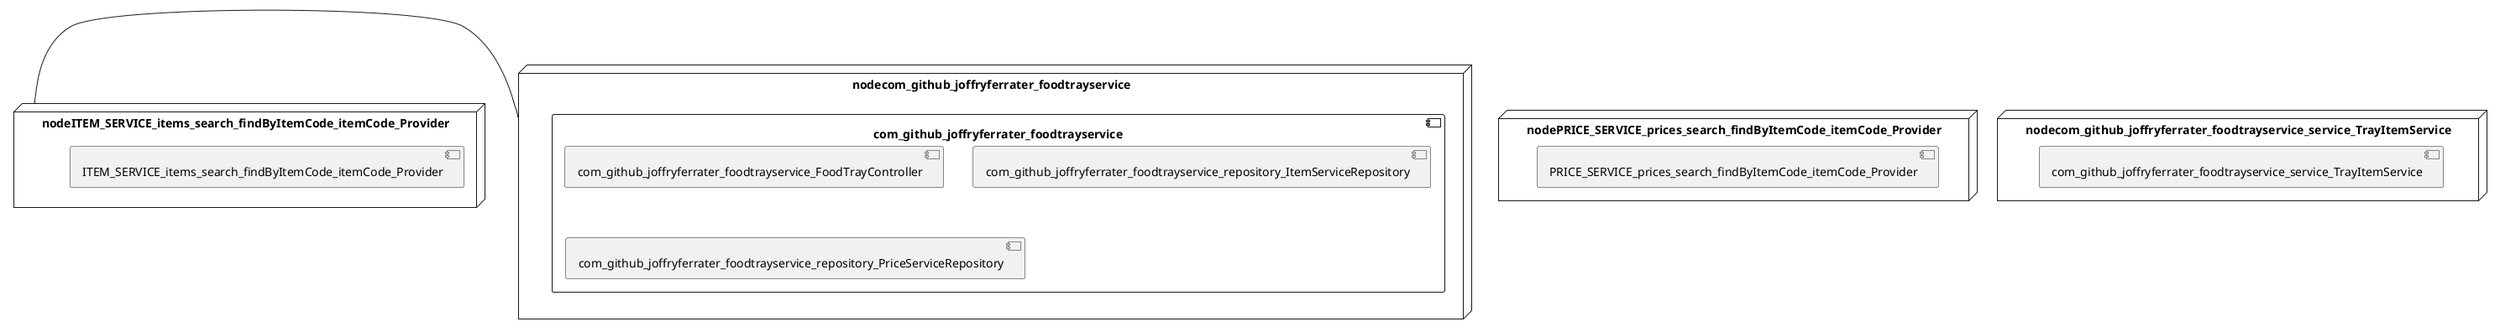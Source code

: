 @startuml
skinparam fixCircleLabelOverlapping true
skinparam componentStyle uml2
node nodecom_github_joffryferrater_foodtrayservice {
component com_github_joffryferrater_foodtrayservice {
[com_github_joffryferrater_foodtrayservice_FoodTrayController] [[jferrater-tap-and-eat-microservices.system#_9v20kTfyEe-nWoxqrpLLqA]]
[com_github_joffryferrater_foodtrayservice_repository_ItemServiceRepository] [[jferrater-tap-and-eat-microservices.system#_9v20kTfyEe-nWoxqrpLLqA]]
[com_github_joffryferrater_foodtrayservice_repository_PriceServiceRepository] [[jferrater-tap-and-eat-microservices.system#_9v20kTfyEe-nWoxqrpLLqA]]
}
}
node nodeITEM_SERVICE_items_search_findByItemCode_itemCode_Provider {
[ITEM_SERVICE_items_search_findByItemCode_itemCode_Provider] [[jferrater-tap-and-eat-microservices.system#_9v20kTfyEe-nWoxqrpLLqA]]
}
node nodePRICE_SERVICE_prices_search_findByItemCode_itemCode_Provider {
[PRICE_SERVICE_prices_search_findByItemCode_itemCode_Provider] [[jferrater-tap-and-eat-microservices.system#_9v20kTfyEe-nWoxqrpLLqA]]
}
node nodecom_github_joffryferrater_foodtrayservice_service_TrayItemService {
[com_github_joffryferrater_foodtrayservice_service_TrayItemService] [[jferrater-tap-and-eat-microservices.system#_9v20kTfyEe-nWoxqrpLLqA]]
}
[nodeITEM_SERVICE_items_search_findByItemCode_itemCode_Provider] - [nodecom_github_joffryferrater_foodtrayservice]

@enduml
